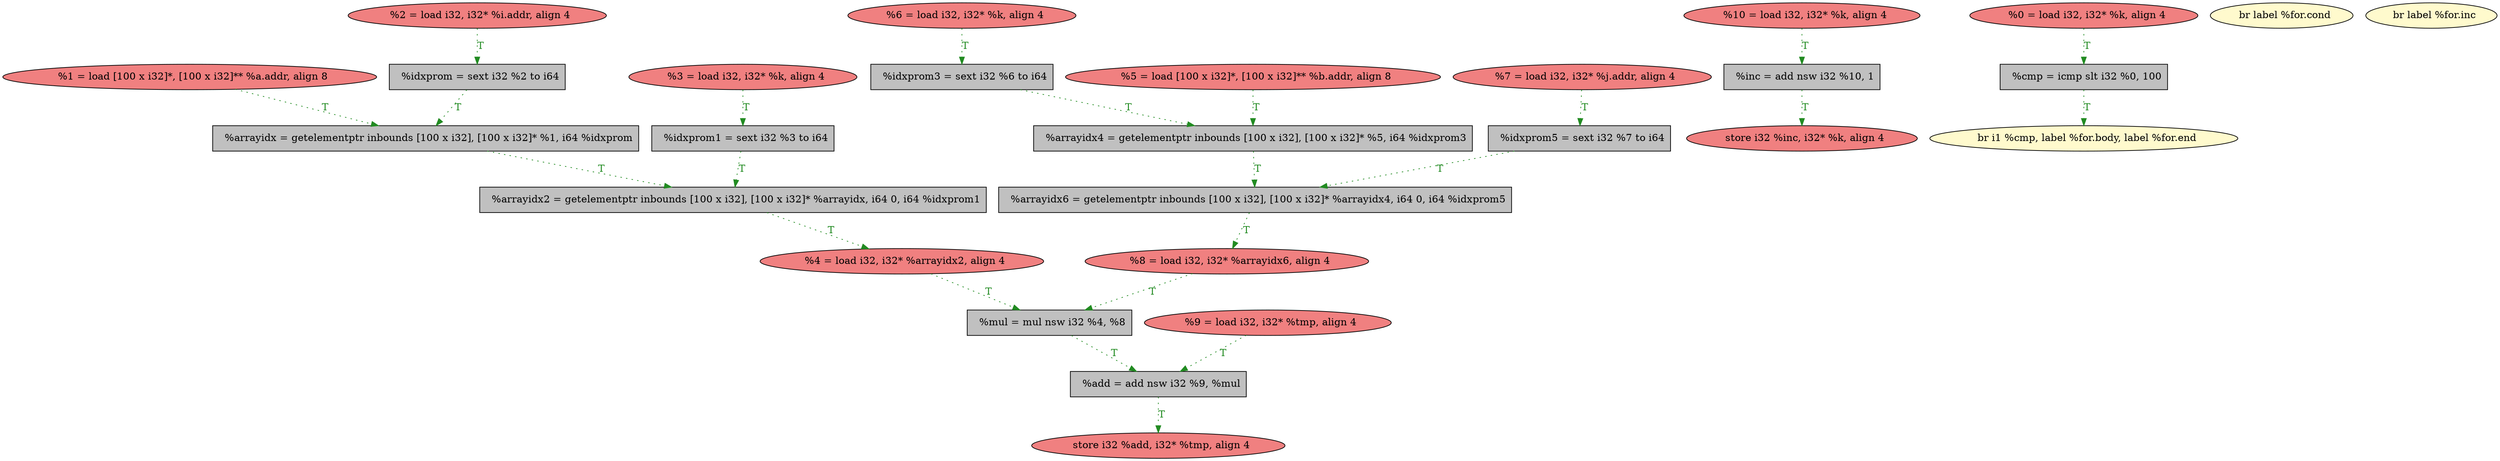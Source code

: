 
digraph G {


node257 [fillcolor=lightcoral,label="  %5 = load [100 x i32]*, [100 x i32]** %b.addr, align 8",shape=ellipse,style=filled ]
node256 [fillcolor=lightcoral,label="  %6 = load i32, i32* %k, align 4",shape=ellipse,style=filled ]
node254 [fillcolor=lightcoral,label="  %4 = load i32, i32* %arrayidx2, align 4",shape=ellipse,style=filled ]
node251 [fillcolor=grey,label="  %inc = add nsw i32 %10, 1",shape=rectangle,style=filled ]
node250 [fillcolor=grey,label="  %idxprom1 = sext i32 %3 to i64",shape=rectangle,style=filled ]
node249 [fillcolor=grey,label="  %cmp = icmp slt i32 %0, 100",shape=rectangle,style=filled ]
node252 [fillcolor=lightcoral,label="  store i32 %add, i32* %tmp, align 4",shape=ellipse,style=filled ]
node247 [fillcolor=grey,label="  %arrayidx = getelementptr inbounds [100 x i32], [100 x i32]* %1, i64 %idxprom",shape=rectangle,style=filled ]
node248 [fillcolor=lightcoral,label="  %0 = load i32, i32* %k, align 4",shape=ellipse,style=filled ]
node234 [fillcolor=lightcoral,label="  %8 = load i32, i32* %arrayidx6, align 4",shape=ellipse,style=filled ]
node253 [fillcolor=grey,label="  %arrayidx2 = getelementptr inbounds [100 x i32], [100 x i32]* %arrayidx, i64 0, i64 %idxprom1",shape=rectangle,style=filled ]
node246 [fillcolor=lightcoral,label="  %7 = load i32, i32* %j.addr, align 4",shape=ellipse,style=filled ]
node233 [fillcolor=lightcoral,label="  %9 = load i32, i32* %tmp, align 4",shape=ellipse,style=filled ]
node235 [fillcolor=grey,label="  %arrayidx6 = getelementptr inbounds [100 x i32], [100 x i32]* %arrayidx4, i64 0, i64 %idxprom5",shape=rectangle,style=filled ]
node230 [fillcolor=lemonchiffon,label="  br label %for.cond",shape=ellipse,style=filled ]
node232 [fillcolor=grey,label="  %add = add nsw i32 %9, %mul",shape=rectangle,style=filled ]
node243 [fillcolor=lightcoral,label="  %3 = load i32, i32* %k, align 4",shape=ellipse,style=filled ]
node231 [fillcolor=lightcoral,label="  store i32 %inc, i32* %k, align 4",shape=ellipse,style=filled ]
node255 [fillcolor=lightcoral,label="  %10 = load i32, i32* %k, align 4",shape=ellipse,style=filled ]
node236 [fillcolor=lightcoral,label="  %2 = load i32, i32* %i.addr, align 4",shape=ellipse,style=filled ]
node239 [fillcolor=lemonchiffon,label="  br i1 %cmp, label %for.body, label %for.end",shape=ellipse,style=filled ]
node237 [fillcolor=lightcoral,label="  %1 = load [100 x i32]*, [100 x i32]** %a.addr, align 8",shape=ellipse,style=filled ]
node240 [fillcolor=grey,label="  %mul = mul nsw i32 %4, %8",shape=rectangle,style=filled ]
node241 [fillcolor=grey,label="  %idxprom = sext i32 %2 to i64",shape=rectangle,style=filled ]
node242 [fillcolor=grey,label="  %idxprom5 = sext i32 %7 to i64",shape=rectangle,style=filled ]
node245 [fillcolor=grey,label="  %idxprom3 = sext i32 %6 to i64",shape=rectangle,style=filled ]
node238 [fillcolor=grey,label="  %arrayidx4 = getelementptr inbounds [100 x i32], [100 x i32]* %5, i64 %idxprom3",shape=rectangle,style=filled ]
node244 [fillcolor=lemonchiffon,label="  br label %for.inc",shape=ellipse,style=filled ]

node246->node242 [style=dotted,color=forestgreen,label="T",fontcolor=forestgreen ]
node241->node247 [style=dotted,color=forestgreen,label="T",fontcolor=forestgreen ]
node256->node245 [style=dotted,color=forestgreen,label="T",fontcolor=forestgreen ]
node251->node231 [style=dotted,color=forestgreen,label="T",fontcolor=forestgreen ]
node245->node238 [style=dotted,color=forestgreen,label="T",fontcolor=forestgreen ]
node253->node254 [style=dotted,color=forestgreen,label="T",fontcolor=forestgreen ]
node248->node249 [style=dotted,color=forestgreen,label="T",fontcolor=forestgreen ]
node257->node238 [style=dotted,color=forestgreen,label="T",fontcolor=forestgreen ]
node234->node240 [style=dotted,color=forestgreen,label="T",fontcolor=forestgreen ]
node242->node235 [style=dotted,color=forestgreen,label="T",fontcolor=forestgreen ]
node250->node253 [style=dotted,color=forestgreen,label="T",fontcolor=forestgreen ]
node240->node232 [style=dotted,color=forestgreen,label="T",fontcolor=forestgreen ]
node238->node235 [style=dotted,color=forestgreen,label="T",fontcolor=forestgreen ]
node237->node247 [style=dotted,color=forestgreen,label="T",fontcolor=forestgreen ]
node247->node253 [style=dotted,color=forestgreen,label="T",fontcolor=forestgreen ]
node249->node239 [style=dotted,color=forestgreen,label="T",fontcolor=forestgreen ]
node243->node250 [style=dotted,color=forestgreen,label="T",fontcolor=forestgreen ]
node235->node234 [style=dotted,color=forestgreen,label="T",fontcolor=forestgreen ]
node232->node252 [style=dotted,color=forestgreen,label="T",fontcolor=forestgreen ]
node254->node240 [style=dotted,color=forestgreen,label="T",fontcolor=forestgreen ]
node233->node232 [style=dotted,color=forestgreen,label="T",fontcolor=forestgreen ]
node255->node251 [style=dotted,color=forestgreen,label="T",fontcolor=forestgreen ]
node236->node241 [style=dotted,color=forestgreen,label="T",fontcolor=forestgreen ]


}
